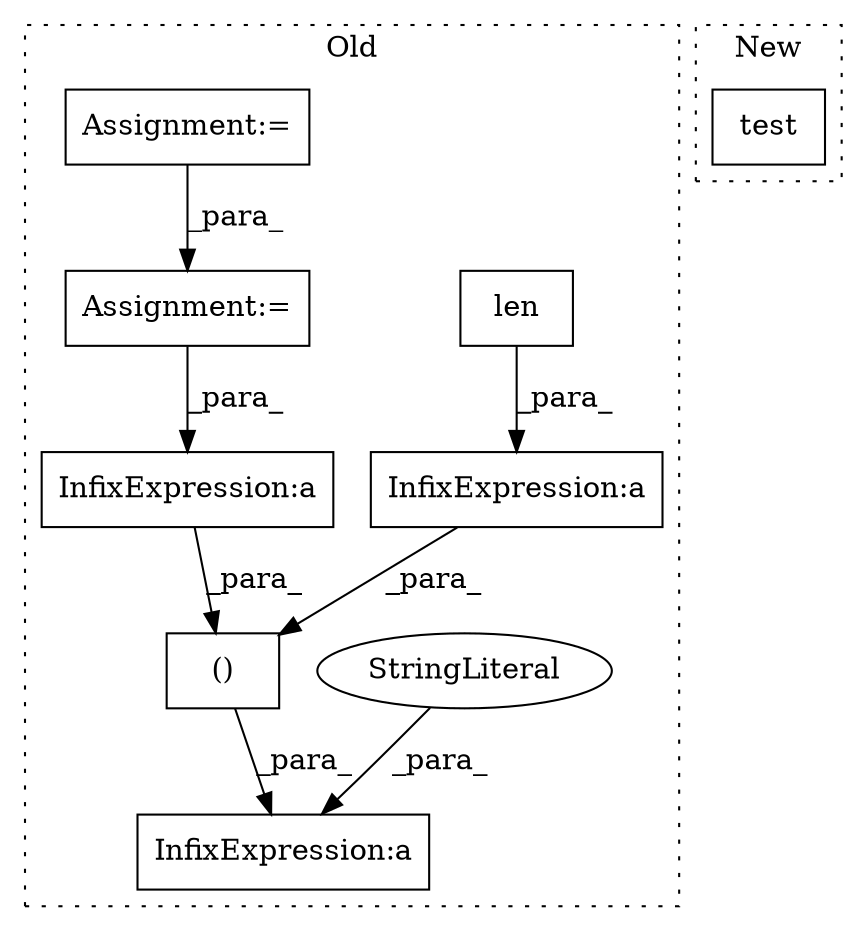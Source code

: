 digraph G {
subgraph cluster0 {
1 [label="len" a="32" s="1549,1567" l="4,1" shape="box"];
3 [label="()" a="106" s="1458" l="111" shape="box"];
4 [label="InfixExpression:a" a="27" s="1450" l="8" shape="box"];
5 [label="InfixExpression:a" a="27" s="1546" l="3" shape="box"];
6 [label="InfixExpression:a" a="27" s="1499" l="3" shape="box"];
7 [label="StringLiteral" a="45" s="1410" l="40" shape="ellipse"];
8 [label="Assignment:=" a="7" s="1333" l="2" shape="box"];
9 [label="Assignment:=" a="7" s="376" l="9" shape="box"];
label = "Old";
style="dotted";
}
subgraph cluster1 {
2 [label="test" a="32" s="1354,1374" l="5,1" shape="box"];
label = "New";
style="dotted";
}
1 -> 5 [label="_para_"];
3 -> 4 [label="_para_"];
5 -> 3 [label="_para_"];
6 -> 3 [label="_para_"];
7 -> 4 [label="_para_"];
8 -> 6 [label="_para_"];
9 -> 8 [label="_para_"];
}